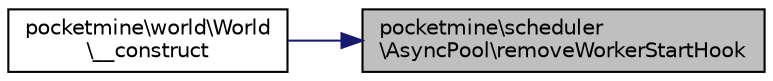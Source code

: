 digraph "pocketmine\scheduler\AsyncPool\removeWorkerStartHook"
{
 // INTERACTIVE_SVG=YES
 // LATEX_PDF_SIZE
  edge [fontname="Helvetica",fontsize="10",labelfontname="Helvetica",labelfontsize="10"];
  node [fontname="Helvetica",fontsize="10",shape=record];
  rankdir="RL";
  Node1 [label="pocketmine\\scheduler\l\\AsyncPool\\removeWorkerStartHook",height=0.2,width=0.4,color="black", fillcolor="grey75", style="filled", fontcolor="black",tooltip=" "];
  Node1 -> Node2 [dir="back",color="midnightblue",fontsize="10",style="solid",fontname="Helvetica"];
  Node2 [label="pocketmine\\world\\World\l\\__construct",height=0.2,width=0.4,color="black", fillcolor="white", style="filled",URL="$d4/d2b/classpocketmine_1_1world_1_1_world.html#aae34caa8f2a4fbf6c1fd658f6b4494fd",tooltip=" "];
}
